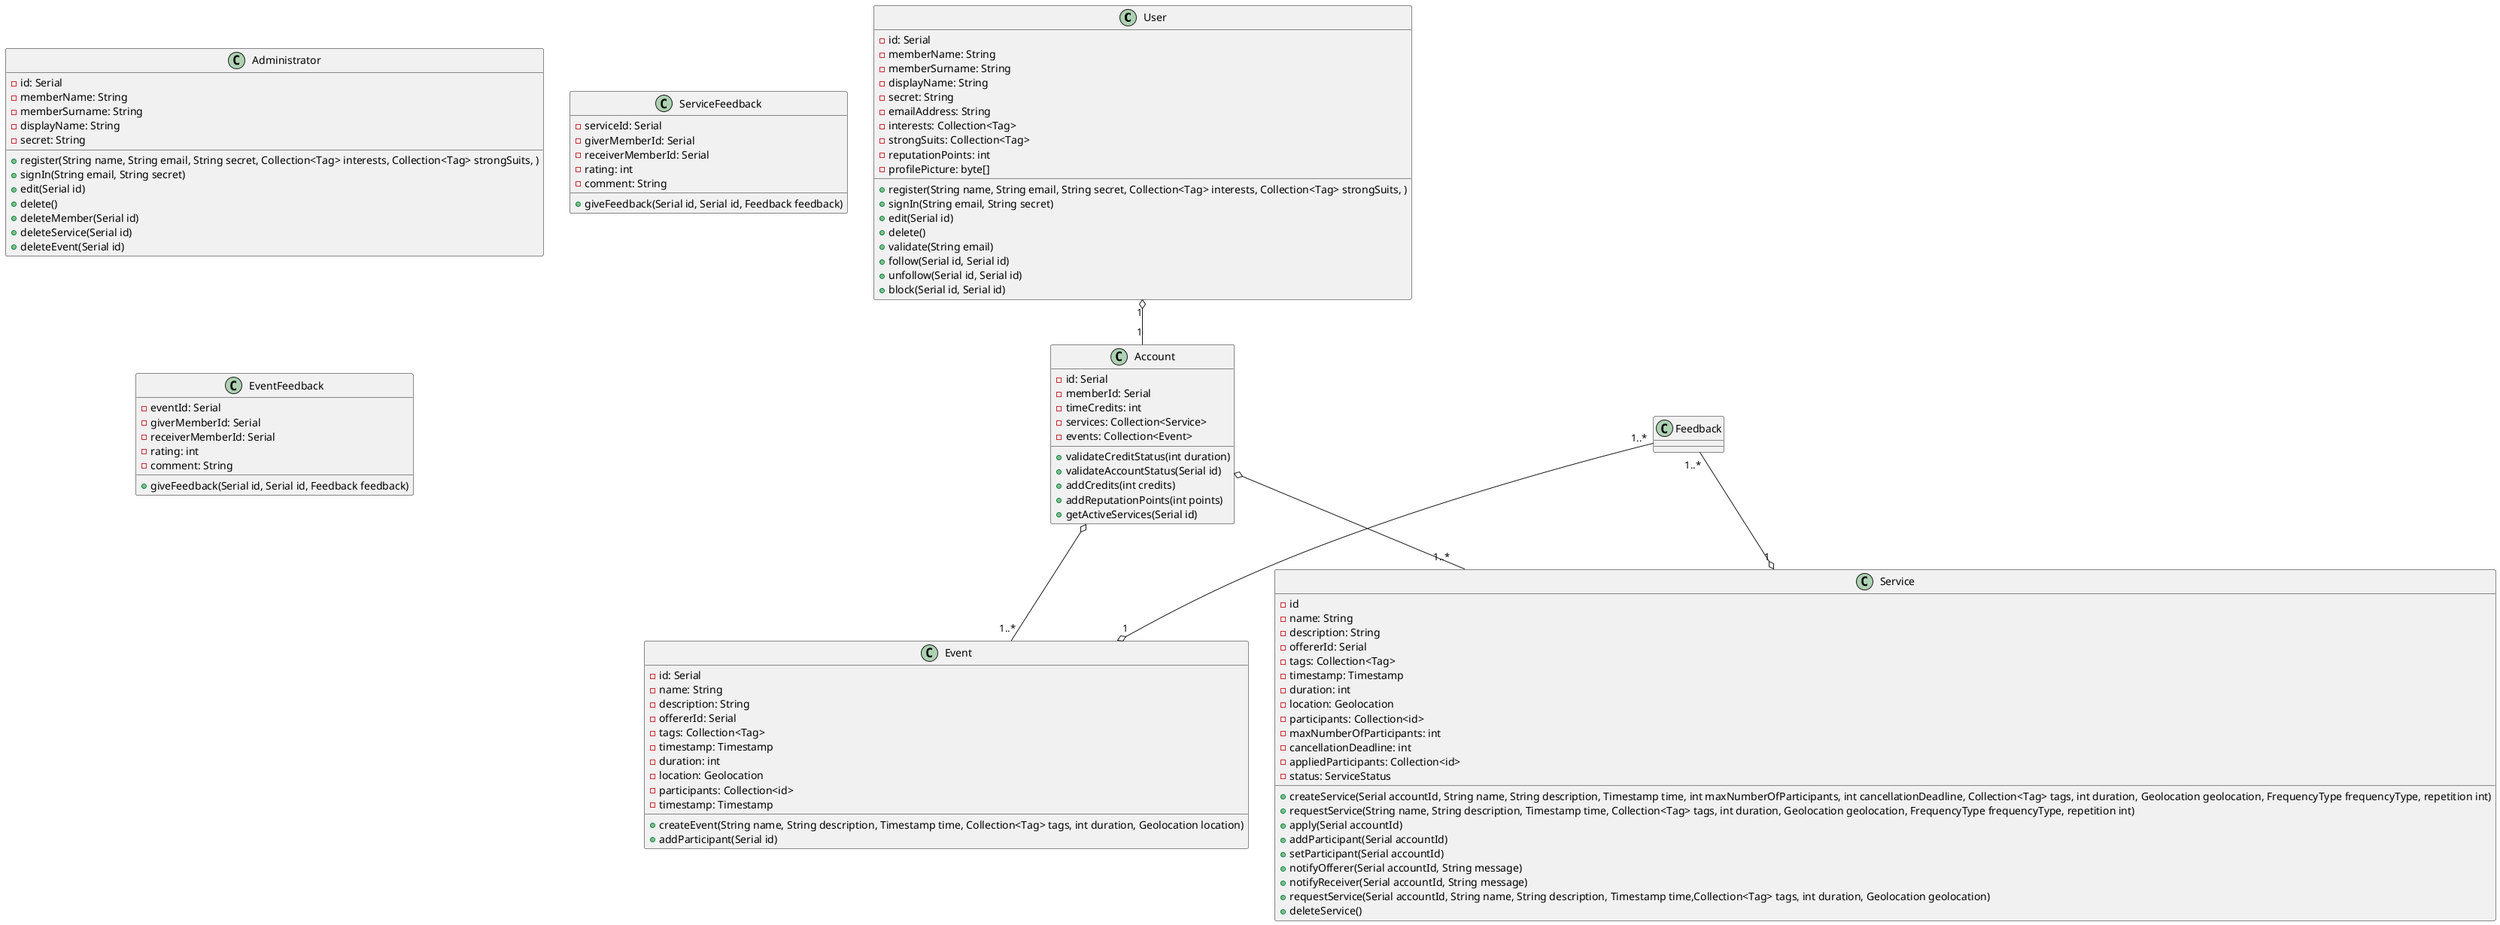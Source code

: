 @startuml

class User {
    -id: Serial
    -memberName: String
    -memberSurname: String
    -displayName: String
    -secret: String
    -emailAddress: String
    -interests: Collection<Tag>
    -strongSuits: Collection<Tag>
    -reputationPoints: int
    -profilePicture: byte[]

    +register(String name, String email, String secret, Collection<Tag> interests, Collection<Tag> strongSuits, )
    +signIn(String email, String secret)
    +edit(Serial id)
    +delete()
    +validate(String email)
    +follow(Serial id, Serial id)
    +unfollow(Serial id, Serial id)
    +block(Serial id, Serial id)
}

class Administrator {
    -id: Serial
    -memberName: String
    -memberSurname: String
    -displayName: String
    -secret: String


    +register(String name, String email, String secret, Collection<Tag> interests, Collection<Tag> strongSuits, )
    +signIn(String email, String secret)
    +edit(Serial id)
    +delete()
    +deleteMember(Serial id)
    +deleteService(Serial id)
    +deleteEvent(Serial id)
}

class Account {
    -id: Serial
    -memberId: Serial
    -timeCredits: int
    -services: Collection<Service>
    -events: Collection<Event>

    +validateCreditStatus(int duration)
    +validateAccountStatus(Serial id)
    +addCredits(int credits)
    +addReputationPoints(int points)
    +getActiveServices(Serial id)
}
User"1" o-- "1" Account

class Event {
    -id: Serial
    -name: String
    -description: String
    -offererId: Serial
    -tags: Collection<Tag>
    -timestamp: Timestamp
    -duration: int
    -location: Geolocation
    -participants: Collection<id>
    -timestamp: Timestamp

    +createEvent(String name, String description, Timestamp time, Collection<Tag> tags, int duration, Geolocation location)
    +addParticipant(Serial id)
}
Account o-- "1..*" Event

class Service {
    -id
    -name: String
    -description: String
    -offererId: Serial
    -tags: Collection<Tag>
    -timestamp: Timestamp
    -duration: int
    -location: Geolocation
    -participants: Collection<id>
    -maxNumberOfParticipants: int
    -cancellationDeadline: int
    -appliedParticipants: Collection<id>
    -status: ServiceStatus

    +createService(Serial accountId, String name, String description, Timestamp time, int maxNumberOfParticipants, int cancellationDeadline, Collection<Tag> tags, int duration, Geolocation geolocation, FrequencyType frequencyType, repetition int)
    +requestService(String name, String description, Timestamp time, Collection<Tag> tags, int duration, Geolocation geolocation, FrequencyType frequencyType, repetition int)
    +apply(Serial accountId)
    +addParticipant(Serial accountId)
    +setParticipant(Serial accountId)
    +notifyOfferer(Serial accountId, String message)
    +notifyReceiver(Serial accountId, String message)
    +requestService(Serial accountId, String name, String description, Timestamp time,Collection<Tag> tags, int duration, Geolocation geolocation)
    +deleteService()
}
Account o-- "1..*" Service

class ServiceFeedback {
    -serviceId: Serial
    -giverMemberId: Serial
    -receiverMemberId: Serial
    -rating: int
    -comment: String

    +giveFeedback(Serial id, Serial id, Feedback feedback)
}
Feedback "1..*" --o "1"Service

class EventFeedback {
    -eventId: Serial
    -giverMemberId: Serial
    -receiverMemberId: Serial
    -rating: int
    -comment: String

    +giveFeedback(Serial id, Serial id, Feedback feedback)
}
Feedback "1..*" --o "1"Event

@enduml